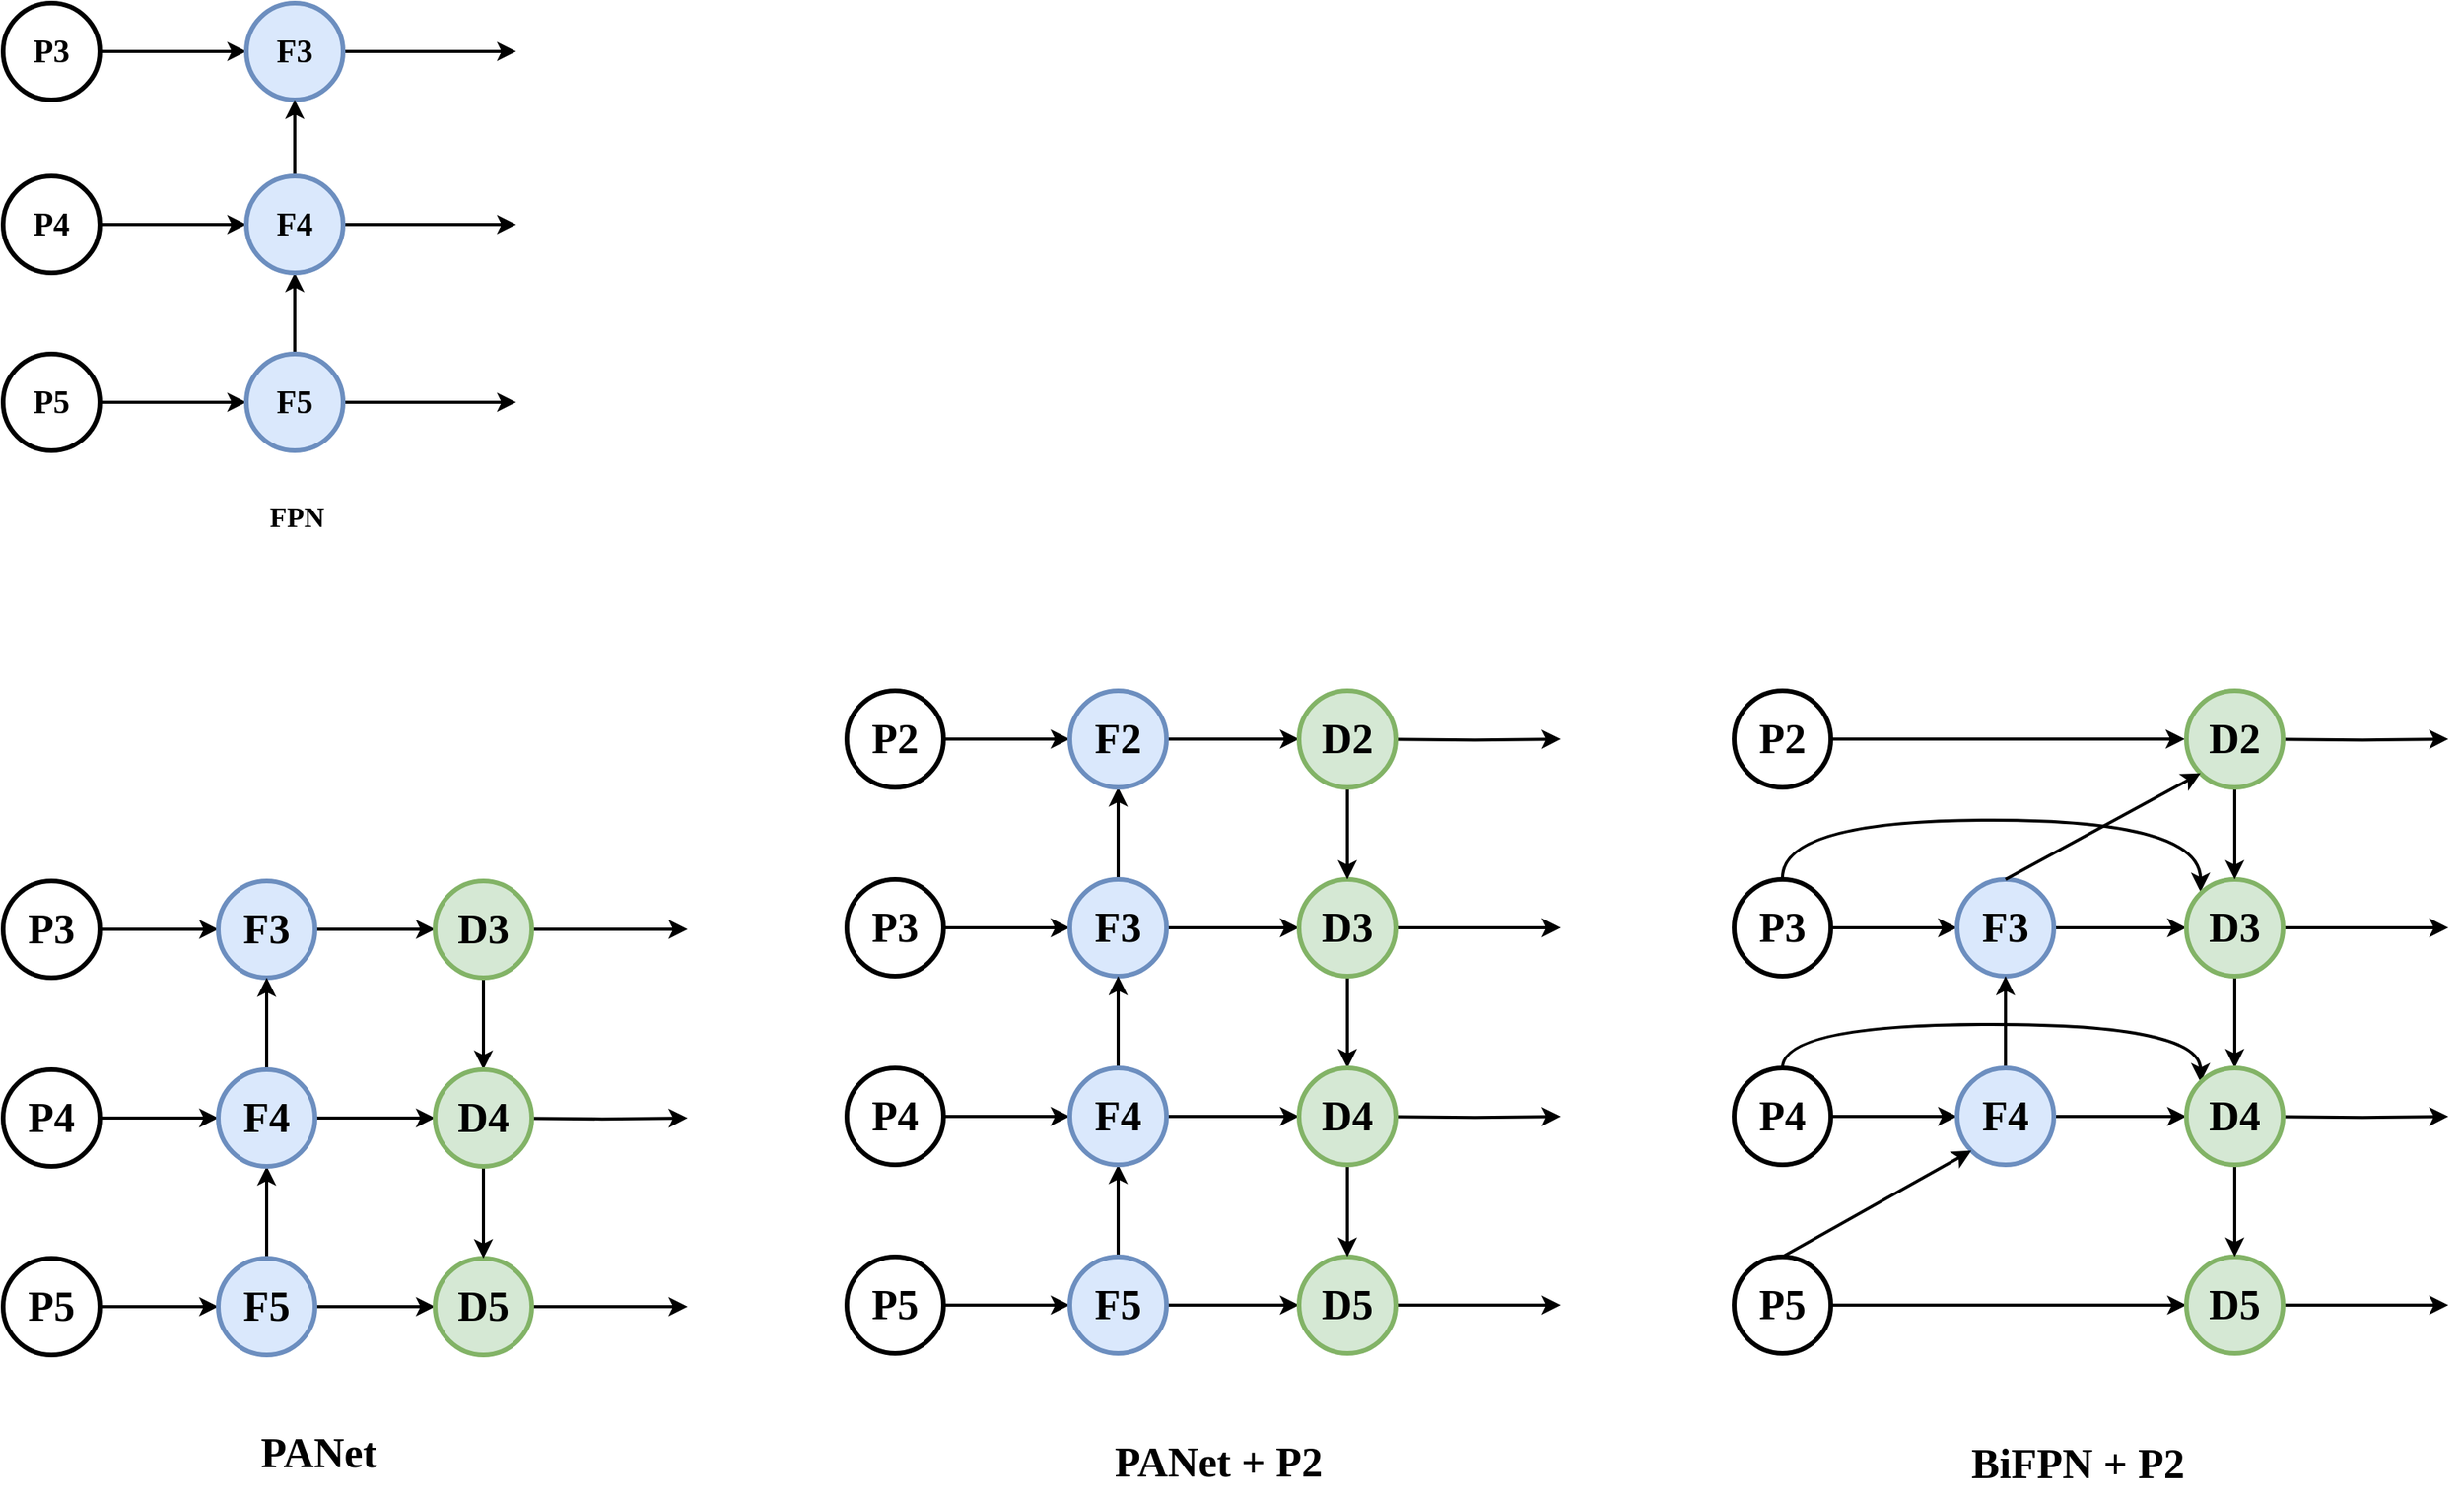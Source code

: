<mxfile version="22.0.8" type="github">
  <diagram name="Trang-1" id="WOvSfj7Wc_SLSNNHOHkU">
    <mxGraphModel dx="2588" dy="1306" grid="0" gridSize="10" guides="1" tooltips="1" connect="1" arrows="1" fold="1" page="1" pageScale="1" pageWidth="2339" pageHeight="3300" math="0" shadow="0">
      <root>
        <mxCell id="0" />
        <mxCell id="1" parent="0" />
        <mxCell id="XxzaK0PWZzs4cHPtqlZt-7" value="" style="edgeStyle=orthogonalEdgeStyle;rounded=0;orthogonalLoop=1;jettySize=auto;html=1;strokeWidth=2;fontFamily=Times New Roman;" edge="1" parent="1" source="XxzaK0PWZzs4cHPtqlZt-1" target="XxzaK0PWZzs4cHPtqlZt-4">
          <mxGeometry relative="1" as="geometry" />
        </mxCell>
        <mxCell id="XxzaK0PWZzs4cHPtqlZt-1" value="&lt;font style=&quot;font-size: 21px;&quot;&gt;&lt;b&gt;P3&lt;/b&gt;&lt;/font&gt;" style="ellipse;whiteSpace=wrap;html=1;aspect=fixed;strokeWidth=3;fontFamily=Times New Roman;" vertex="1" parent="1">
          <mxGeometry x="220" y="251" width="62" height="62" as="geometry" />
        </mxCell>
        <mxCell id="XxzaK0PWZzs4cHPtqlZt-9" value="" style="edgeStyle=orthogonalEdgeStyle;rounded=0;orthogonalLoop=1;jettySize=auto;html=1;strokeWidth=2;fontFamily=Times New Roman;" edge="1" parent="1" source="XxzaK0PWZzs4cHPtqlZt-2" target="XxzaK0PWZzs4cHPtqlZt-5">
          <mxGeometry relative="1" as="geometry" />
        </mxCell>
        <mxCell id="XxzaK0PWZzs4cHPtqlZt-2" value="&lt;font style=&quot;font-size: 21px;&quot;&gt;&lt;b&gt;P5&lt;/b&gt;&lt;/font&gt;" style="ellipse;whiteSpace=wrap;html=1;aspect=fixed;strokeWidth=3;fontFamily=Times New Roman;" vertex="1" parent="1">
          <mxGeometry x="220" y="476" width="62" height="62" as="geometry" />
        </mxCell>
        <mxCell id="XxzaK0PWZzs4cHPtqlZt-8" value="" style="edgeStyle=orthogonalEdgeStyle;rounded=0;orthogonalLoop=1;jettySize=auto;html=1;strokeWidth=2;fontFamily=Times New Roman;" edge="1" parent="1" source="XxzaK0PWZzs4cHPtqlZt-3" target="XxzaK0PWZzs4cHPtqlZt-6">
          <mxGeometry relative="1" as="geometry" />
        </mxCell>
        <mxCell id="XxzaK0PWZzs4cHPtqlZt-3" value="&lt;font style=&quot;font-size: 21px;&quot;&gt;&lt;b&gt;P4&lt;/b&gt;&lt;/font&gt;" style="ellipse;whiteSpace=wrap;html=1;aspect=fixed;strokeWidth=3;fontFamily=Times New Roman;" vertex="1" parent="1">
          <mxGeometry x="220" y="362" width="62" height="62" as="geometry" />
        </mxCell>
        <mxCell id="XxzaK0PWZzs4cHPtqlZt-13" value="" style="edgeStyle=orthogonalEdgeStyle;rounded=0;orthogonalLoop=1;jettySize=auto;html=1;strokeWidth=2;fontFamily=Times New Roman;" edge="1" parent="1" source="XxzaK0PWZzs4cHPtqlZt-4">
          <mxGeometry relative="1" as="geometry">
            <mxPoint x="549" y="282" as="targetPoint" />
          </mxGeometry>
        </mxCell>
        <mxCell id="XxzaK0PWZzs4cHPtqlZt-4" value="&lt;font style=&quot;font-size: 21px;&quot;&gt;&lt;b&gt;F3&lt;/b&gt;&lt;/font&gt;" style="ellipse;whiteSpace=wrap;html=1;aspect=fixed;strokeWidth=3;fillColor=#dae8fc;strokeColor=#6c8ebf;fontFamily=Times New Roman;" vertex="1" parent="1">
          <mxGeometry x="376" y="251" width="62" height="62" as="geometry" />
        </mxCell>
        <mxCell id="XxzaK0PWZzs4cHPtqlZt-11" value="" style="edgeStyle=orthogonalEdgeStyle;rounded=0;orthogonalLoop=1;jettySize=auto;html=1;strokeWidth=2;fontFamily=Times New Roman;" edge="1" parent="1" source="XxzaK0PWZzs4cHPtqlZt-5" target="XxzaK0PWZzs4cHPtqlZt-6">
          <mxGeometry relative="1" as="geometry" />
        </mxCell>
        <mxCell id="XxzaK0PWZzs4cHPtqlZt-17" value="" style="edgeStyle=orthogonalEdgeStyle;rounded=0;orthogonalLoop=1;jettySize=auto;html=1;strokeWidth=2;fontFamily=Times New Roman;" edge="1" parent="1" source="XxzaK0PWZzs4cHPtqlZt-5">
          <mxGeometry relative="1" as="geometry">
            <mxPoint x="549" y="507" as="targetPoint" />
          </mxGeometry>
        </mxCell>
        <mxCell id="XxzaK0PWZzs4cHPtqlZt-5" value="&lt;font style=&quot;font-size: 21px;&quot;&gt;&lt;b&gt;F5&lt;/b&gt;&lt;/font&gt;" style="ellipse;whiteSpace=wrap;html=1;aspect=fixed;strokeWidth=3;fillColor=#dae8fc;strokeColor=#6c8ebf;fontFamily=Times New Roman;" vertex="1" parent="1">
          <mxGeometry x="376" y="476" width="62" height="62" as="geometry" />
        </mxCell>
        <mxCell id="XxzaK0PWZzs4cHPtqlZt-10" value="" style="edgeStyle=orthogonalEdgeStyle;rounded=0;orthogonalLoop=1;jettySize=auto;html=1;strokeWidth=2;fontFamily=Times New Roman;" edge="1" parent="1" source="XxzaK0PWZzs4cHPtqlZt-6" target="XxzaK0PWZzs4cHPtqlZt-4">
          <mxGeometry relative="1" as="geometry" />
        </mxCell>
        <mxCell id="XxzaK0PWZzs4cHPtqlZt-15" value="" style="edgeStyle=orthogonalEdgeStyle;rounded=0;orthogonalLoop=1;jettySize=auto;html=1;strokeWidth=2;fontFamily=Times New Roman;" edge="1" parent="1" source="XxzaK0PWZzs4cHPtqlZt-6">
          <mxGeometry relative="1" as="geometry">
            <mxPoint x="549" y="393" as="targetPoint" />
          </mxGeometry>
        </mxCell>
        <mxCell id="XxzaK0PWZzs4cHPtqlZt-6" value="&lt;font style=&quot;font-size: 21px;&quot;&gt;&lt;b&gt;F4&lt;/b&gt;&lt;/font&gt;" style="ellipse;whiteSpace=wrap;html=1;aspect=fixed;strokeWidth=3;fillColor=#dae8fc;strokeColor=#6c8ebf;fontFamily=Times New Roman;" vertex="1" parent="1">
          <mxGeometry x="376" y="362" width="62" height="62" as="geometry" />
        </mxCell>
        <mxCell id="XxzaK0PWZzs4cHPtqlZt-18" value="" style="edgeStyle=orthogonalEdgeStyle;rounded=0;orthogonalLoop=1;jettySize=auto;html=1;strokeWidth=2;fontFamily=Times New Roman;fontSize=27;" edge="1" parent="1" source="XxzaK0PWZzs4cHPtqlZt-19" target="XxzaK0PWZzs4cHPtqlZt-25">
          <mxGeometry relative="1" as="geometry" />
        </mxCell>
        <mxCell id="XxzaK0PWZzs4cHPtqlZt-19" value="&lt;font style=&quot;font-size: 27px;&quot;&gt;&lt;b style=&quot;font-size: 27px;&quot;&gt;P3&lt;/b&gt;&lt;/font&gt;" style="ellipse;whiteSpace=wrap;html=1;aspect=fixed;strokeWidth=3;fontFamily=Times New Roman;fontSize=27;" vertex="1" parent="1">
          <mxGeometry x="220" y="814" width="62" height="62" as="geometry" />
        </mxCell>
        <mxCell id="XxzaK0PWZzs4cHPtqlZt-20" value="" style="edgeStyle=orthogonalEdgeStyle;rounded=0;orthogonalLoop=1;jettySize=auto;html=1;strokeWidth=2;fontFamily=Times New Roman;fontSize=27;" edge="1" parent="1" source="XxzaK0PWZzs4cHPtqlZt-21" target="XxzaK0PWZzs4cHPtqlZt-28">
          <mxGeometry relative="1" as="geometry" />
        </mxCell>
        <mxCell id="XxzaK0PWZzs4cHPtqlZt-21" value="&lt;font style=&quot;font-size: 27px;&quot;&gt;&lt;b style=&quot;font-size: 27px;&quot;&gt;P5&lt;/b&gt;&lt;/font&gt;" style="ellipse;whiteSpace=wrap;html=1;aspect=fixed;strokeWidth=3;fontFamily=Times New Roman;fontSize=27;" vertex="1" parent="1">
          <mxGeometry x="220" y="1056" width="62" height="62" as="geometry" />
        </mxCell>
        <mxCell id="XxzaK0PWZzs4cHPtqlZt-22" value="" style="edgeStyle=orthogonalEdgeStyle;rounded=0;orthogonalLoop=1;jettySize=auto;html=1;strokeWidth=2;fontFamily=Times New Roman;fontSize=27;" edge="1" parent="1" source="XxzaK0PWZzs4cHPtqlZt-23" target="XxzaK0PWZzs4cHPtqlZt-31">
          <mxGeometry relative="1" as="geometry" />
        </mxCell>
        <mxCell id="XxzaK0PWZzs4cHPtqlZt-23" value="&lt;font style=&quot;font-size: 27px;&quot;&gt;&lt;b style=&quot;font-size: 27px;&quot;&gt;P4&lt;/b&gt;&lt;/font&gt;" style="ellipse;whiteSpace=wrap;html=1;aspect=fixed;strokeWidth=3;fontFamily=Times New Roman;fontSize=27;" vertex="1" parent="1">
          <mxGeometry x="220" y="935" width="62" height="62" as="geometry" />
        </mxCell>
        <mxCell id="XxzaK0PWZzs4cHPtqlZt-36" value="" style="edgeStyle=orthogonalEdgeStyle;rounded=0;orthogonalLoop=1;jettySize=auto;html=1;strokeWidth=2;fontFamily=Times New Roman;fontSize=27;" edge="1" parent="1" source="XxzaK0PWZzs4cHPtqlZt-25" target="XxzaK0PWZzs4cHPtqlZt-33">
          <mxGeometry relative="1" as="geometry" />
        </mxCell>
        <mxCell id="XxzaK0PWZzs4cHPtqlZt-25" value="&lt;font style=&quot;font-size: 27px;&quot;&gt;&lt;b style=&quot;font-size: 27px;&quot;&gt;F3&lt;/b&gt;&lt;/font&gt;" style="ellipse;whiteSpace=wrap;html=1;aspect=fixed;strokeWidth=3;fillColor=#dae8fc;strokeColor=#6c8ebf;fontFamily=Times New Roman;fontSize=27;" vertex="1" parent="1">
          <mxGeometry x="358" y="814" width="62" height="62" as="geometry" />
        </mxCell>
        <mxCell id="XxzaK0PWZzs4cHPtqlZt-26" value="" style="edgeStyle=orthogonalEdgeStyle;rounded=0;orthogonalLoop=1;jettySize=auto;html=1;strokeWidth=2;fontFamily=Times New Roman;fontSize=27;" edge="1" parent="1" source="XxzaK0PWZzs4cHPtqlZt-28" target="XxzaK0PWZzs4cHPtqlZt-31">
          <mxGeometry relative="1" as="geometry" />
        </mxCell>
        <mxCell id="XxzaK0PWZzs4cHPtqlZt-40" value="" style="edgeStyle=orthogonalEdgeStyle;shape=connector;rounded=0;orthogonalLoop=1;jettySize=auto;html=1;labelBackgroundColor=default;strokeColor=default;strokeWidth=2;align=center;verticalAlign=middle;fontFamily=Times New Roman;fontSize=27;fontColor=default;endArrow=classic;" edge="1" parent="1" source="XxzaK0PWZzs4cHPtqlZt-28" target="XxzaK0PWZzs4cHPtqlZt-34">
          <mxGeometry relative="1" as="geometry" />
        </mxCell>
        <mxCell id="XxzaK0PWZzs4cHPtqlZt-28" value="&lt;font style=&quot;font-size: 27px;&quot;&gt;&lt;b style=&quot;font-size: 27px;&quot;&gt;F5&lt;/b&gt;&lt;/font&gt;" style="ellipse;whiteSpace=wrap;html=1;aspect=fixed;strokeWidth=3;fillColor=#dae8fc;strokeColor=#6c8ebf;fontFamily=Times New Roman;fontSize=27;" vertex="1" parent="1">
          <mxGeometry x="358" y="1056" width="62" height="62" as="geometry" />
        </mxCell>
        <mxCell id="XxzaK0PWZzs4cHPtqlZt-29" value="" style="edgeStyle=orthogonalEdgeStyle;rounded=0;orthogonalLoop=1;jettySize=auto;html=1;strokeWidth=2;fontFamily=Times New Roman;fontSize=27;" edge="1" parent="1" source="XxzaK0PWZzs4cHPtqlZt-31" target="XxzaK0PWZzs4cHPtqlZt-25">
          <mxGeometry relative="1" as="geometry" />
        </mxCell>
        <mxCell id="XxzaK0PWZzs4cHPtqlZt-39" value="" style="edgeStyle=orthogonalEdgeStyle;shape=connector;rounded=0;orthogonalLoop=1;jettySize=auto;html=1;labelBackgroundColor=default;strokeColor=default;strokeWidth=2;align=center;verticalAlign=middle;fontFamily=Times New Roman;fontSize=27;fontColor=default;endArrow=classic;" edge="1" parent="1" source="XxzaK0PWZzs4cHPtqlZt-31" target="XxzaK0PWZzs4cHPtqlZt-35">
          <mxGeometry relative="1" as="geometry" />
        </mxCell>
        <mxCell id="XxzaK0PWZzs4cHPtqlZt-31" value="&lt;font style=&quot;font-size: 27px;&quot;&gt;&lt;b style=&quot;font-size: 27px;&quot;&gt;F4&lt;/b&gt;&lt;/font&gt;" style="ellipse;whiteSpace=wrap;html=1;aspect=fixed;strokeWidth=3;fillColor=#dae8fc;strokeColor=#6c8ebf;fontFamily=Times New Roman;fontSize=27;" vertex="1" parent="1">
          <mxGeometry x="358" y="935" width="62" height="62" as="geometry" />
        </mxCell>
        <mxCell id="XxzaK0PWZzs4cHPtqlZt-32" value="&lt;font style=&quot;font-size: 18px;&quot;&gt;&lt;b&gt;FPN&lt;/b&gt;&lt;/font&gt;" style="text;html=1;align=center;verticalAlign=middle;resizable=0;points=[];autosize=1;strokeColor=none;fillColor=none;fontFamily=Times New Roman;" vertex="1" parent="1">
          <mxGeometry x="381" y="564" width="53" height="34" as="geometry" />
        </mxCell>
        <mxCell id="XxzaK0PWZzs4cHPtqlZt-41" value="" style="edgeStyle=orthogonalEdgeStyle;shape=connector;rounded=0;orthogonalLoop=1;jettySize=auto;html=1;labelBackgroundColor=default;strokeColor=default;strokeWidth=2;align=center;verticalAlign=middle;fontFamily=Times New Roman;fontSize=27;fontColor=default;endArrow=classic;" edge="1" parent="1" source="XxzaK0PWZzs4cHPtqlZt-33" target="XxzaK0PWZzs4cHPtqlZt-35">
          <mxGeometry relative="1" as="geometry" />
        </mxCell>
        <mxCell id="XxzaK0PWZzs4cHPtqlZt-76" value="" style="edgeStyle=orthogonalEdgeStyle;shape=connector;rounded=0;orthogonalLoop=1;jettySize=auto;html=1;labelBackgroundColor=default;strokeColor=default;strokeWidth=2;align=center;verticalAlign=middle;fontFamily=Times New Roman;fontSize=27;fontColor=default;endArrow=classic;" edge="1" parent="1">
          <mxGeometry relative="1" as="geometry">
            <mxPoint x="548.0" y="845" as="sourcePoint" />
            <mxPoint x="659" y="845" as="targetPoint" />
          </mxGeometry>
        </mxCell>
        <mxCell id="XxzaK0PWZzs4cHPtqlZt-33" value="&lt;font style=&quot;font-size: 27px;&quot;&gt;&lt;b style=&quot;font-size: 27px;&quot;&gt;D3&lt;/b&gt;&lt;/font&gt;" style="ellipse;whiteSpace=wrap;html=1;aspect=fixed;strokeWidth=3;fillColor=#d5e8d4;strokeColor=#82b366;fontFamily=Times New Roman;fontSize=27;" vertex="1" parent="1">
          <mxGeometry x="497" y="814" width="62" height="62" as="geometry" />
        </mxCell>
        <mxCell id="XxzaK0PWZzs4cHPtqlZt-80" value="" style="edgeStyle=orthogonalEdgeStyle;shape=connector;rounded=0;orthogonalLoop=1;jettySize=auto;html=1;labelBackgroundColor=default;strokeColor=default;strokeWidth=2;align=center;verticalAlign=middle;fontFamily=Times New Roman;fontSize=27;fontColor=default;endArrow=classic;" edge="1" parent="1">
          <mxGeometry relative="1" as="geometry">
            <mxPoint x="548.0" y="1087" as="sourcePoint" />
            <mxPoint x="659" y="1087" as="targetPoint" />
          </mxGeometry>
        </mxCell>
        <mxCell id="XxzaK0PWZzs4cHPtqlZt-34" value="&lt;font style=&quot;font-size: 27px;&quot;&gt;&lt;b style=&quot;font-size: 27px;&quot;&gt;D5&lt;/b&gt;&lt;/font&gt;" style="ellipse;whiteSpace=wrap;html=1;aspect=fixed;strokeWidth=3;fillColor=#d5e8d4;strokeColor=#82b366;fontFamily=Times New Roman;fontSize=27;" vertex="1" parent="1">
          <mxGeometry x="497" y="1056" width="62" height="62" as="geometry" />
        </mxCell>
        <mxCell id="XxzaK0PWZzs4cHPtqlZt-42" value="" style="edgeStyle=orthogonalEdgeStyle;shape=connector;rounded=0;orthogonalLoop=1;jettySize=auto;html=1;labelBackgroundColor=default;strokeColor=default;strokeWidth=2;align=center;verticalAlign=middle;fontFamily=Times New Roman;fontSize=27;fontColor=default;endArrow=classic;" edge="1" parent="1" source="XxzaK0PWZzs4cHPtqlZt-35" target="XxzaK0PWZzs4cHPtqlZt-34">
          <mxGeometry relative="1" as="geometry" />
        </mxCell>
        <mxCell id="XxzaK0PWZzs4cHPtqlZt-78" value="" style="edgeStyle=orthogonalEdgeStyle;shape=connector;rounded=0;orthogonalLoop=1;jettySize=auto;html=1;labelBackgroundColor=default;strokeColor=default;strokeWidth=2;align=center;verticalAlign=middle;fontFamily=Times New Roman;fontSize=27;fontColor=default;endArrow=classic;" edge="1" parent="1">
          <mxGeometry relative="1" as="geometry">
            <mxPoint x="548.0" y="966.077" as="sourcePoint" />
            <mxPoint x="659" y="966" as="targetPoint" />
          </mxGeometry>
        </mxCell>
        <mxCell id="XxzaK0PWZzs4cHPtqlZt-35" value="&lt;font style=&quot;font-size: 27px;&quot;&gt;&lt;b style=&quot;font-size: 27px;&quot;&gt;D4&lt;/b&gt;&lt;/font&gt;" style="ellipse;whiteSpace=wrap;html=1;aspect=fixed;strokeWidth=3;fillColor=#d5e8d4;strokeColor=#82b366;fontFamily=Times New Roman;fontSize=27;" vertex="1" parent="1">
          <mxGeometry x="497" y="935" width="62" height="62" as="geometry" />
        </mxCell>
        <mxCell id="XxzaK0PWZzs4cHPtqlZt-47" value="" style="edgeStyle=orthogonalEdgeStyle;rounded=0;orthogonalLoop=1;jettySize=auto;html=1;strokeWidth=2;fontFamily=Times New Roman;fontSize=27;" edge="1" parent="1" source="XxzaK0PWZzs4cHPtqlZt-48" target="XxzaK0PWZzs4cHPtqlZt-54">
          <mxGeometry relative="1" as="geometry" />
        </mxCell>
        <mxCell id="XxzaK0PWZzs4cHPtqlZt-48" value="&lt;font style=&quot;font-size: 27px;&quot;&gt;&lt;b style=&quot;font-size: 27px;&quot;&gt;P3&lt;/b&gt;&lt;/font&gt;" style="ellipse;whiteSpace=wrap;html=1;aspect=fixed;strokeWidth=3;fontFamily=Times New Roman;fontSize=27;" vertex="1" parent="1">
          <mxGeometry x="761" y="813" width="62" height="62" as="geometry" />
        </mxCell>
        <mxCell id="XxzaK0PWZzs4cHPtqlZt-49" value="" style="edgeStyle=orthogonalEdgeStyle;rounded=0;orthogonalLoop=1;jettySize=auto;html=1;strokeWidth=2;fontFamily=Times New Roman;fontSize=27;" edge="1" parent="1" source="XxzaK0PWZzs4cHPtqlZt-50" target="XxzaK0PWZzs4cHPtqlZt-57">
          <mxGeometry relative="1" as="geometry" />
        </mxCell>
        <mxCell id="XxzaK0PWZzs4cHPtqlZt-50" value="&lt;font style=&quot;font-size: 27px;&quot;&gt;&lt;b style=&quot;font-size: 27px;&quot;&gt;P5&lt;/b&gt;&lt;/font&gt;" style="ellipse;whiteSpace=wrap;html=1;aspect=fixed;strokeWidth=3;fontFamily=Times New Roman;fontSize=27;" vertex="1" parent="1">
          <mxGeometry x="761" y="1055" width="62" height="62" as="geometry" />
        </mxCell>
        <mxCell id="XxzaK0PWZzs4cHPtqlZt-51" value="" style="edgeStyle=orthogonalEdgeStyle;rounded=0;orthogonalLoop=1;jettySize=auto;html=1;strokeWidth=2;fontFamily=Times New Roman;fontSize=27;" edge="1" parent="1" source="XxzaK0PWZzs4cHPtqlZt-52" target="XxzaK0PWZzs4cHPtqlZt-60">
          <mxGeometry relative="1" as="geometry" />
        </mxCell>
        <mxCell id="XxzaK0PWZzs4cHPtqlZt-52" value="&lt;font style=&quot;font-size: 27px;&quot;&gt;&lt;b style=&quot;font-size: 27px;&quot;&gt;P4&lt;/b&gt;&lt;/font&gt;" style="ellipse;whiteSpace=wrap;html=1;aspect=fixed;strokeWidth=3;fontFamily=Times New Roman;fontSize=27;" vertex="1" parent="1">
          <mxGeometry x="761" y="934" width="62" height="62" as="geometry" />
        </mxCell>
        <mxCell id="XxzaK0PWZzs4cHPtqlZt-53" value="" style="edgeStyle=orthogonalEdgeStyle;rounded=0;orthogonalLoop=1;jettySize=auto;html=1;strokeWidth=2;fontFamily=Times New Roman;fontSize=27;" edge="1" parent="1" source="XxzaK0PWZzs4cHPtqlZt-54" target="XxzaK0PWZzs4cHPtqlZt-62">
          <mxGeometry relative="1" as="geometry" />
        </mxCell>
        <mxCell id="XxzaK0PWZzs4cHPtqlZt-86" value="" style="edgeStyle=orthogonalEdgeStyle;shape=connector;rounded=0;orthogonalLoop=1;jettySize=auto;html=1;labelBackgroundColor=default;strokeColor=default;strokeWidth=2;align=center;verticalAlign=middle;fontFamily=Times New Roman;fontSize=27;fontColor=default;endArrow=classic;" edge="1" parent="1" source="XxzaK0PWZzs4cHPtqlZt-54" target="XxzaK0PWZzs4cHPtqlZt-82">
          <mxGeometry relative="1" as="geometry" />
        </mxCell>
        <mxCell id="XxzaK0PWZzs4cHPtqlZt-54" value="&lt;font style=&quot;font-size: 27px;&quot;&gt;&lt;b style=&quot;font-size: 27px;&quot;&gt;F3&lt;/b&gt;&lt;/font&gt;" style="ellipse;whiteSpace=wrap;html=1;aspect=fixed;strokeWidth=3;fillColor=#dae8fc;strokeColor=#6c8ebf;fontFamily=Times New Roman;fontSize=27;" vertex="1" parent="1">
          <mxGeometry x="904" y="813" width="62" height="62" as="geometry" />
        </mxCell>
        <mxCell id="XxzaK0PWZzs4cHPtqlZt-55" value="" style="edgeStyle=orthogonalEdgeStyle;rounded=0;orthogonalLoop=1;jettySize=auto;html=1;strokeWidth=2;fontFamily=Times New Roman;fontSize=27;" edge="1" parent="1" source="XxzaK0PWZzs4cHPtqlZt-57" target="XxzaK0PWZzs4cHPtqlZt-60">
          <mxGeometry relative="1" as="geometry" />
        </mxCell>
        <mxCell id="XxzaK0PWZzs4cHPtqlZt-56" value="" style="edgeStyle=orthogonalEdgeStyle;shape=connector;rounded=0;orthogonalLoop=1;jettySize=auto;html=1;labelBackgroundColor=default;strokeColor=default;strokeWidth=2;align=center;verticalAlign=middle;fontFamily=Times New Roman;fontSize=27;fontColor=default;endArrow=classic;" edge="1" parent="1" source="XxzaK0PWZzs4cHPtqlZt-57" target="XxzaK0PWZzs4cHPtqlZt-63">
          <mxGeometry relative="1" as="geometry" />
        </mxCell>
        <mxCell id="XxzaK0PWZzs4cHPtqlZt-57" value="&lt;font style=&quot;font-size: 27px;&quot;&gt;&lt;b style=&quot;font-size: 27px;&quot;&gt;F5&lt;/b&gt;&lt;/font&gt;" style="ellipse;whiteSpace=wrap;html=1;aspect=fixed;strokeWidth=3;fillColor=#dae8fc;strokeColor=#6c8ebf;fontFamily=Times New Roman;fontSize=27;" vertex="1" parent="1">
          <mxGeometry x="904" y="1055" width="62" height="62" as="geometry" />
        </mxCell>
        <mxCell id="XxzaK0PWZzs4cHPtqlZt-58" value="" style="edgeStyle=orthogonalEdgeStyle;rounded=0;orthogonalLoop=1;jettySize=auto;html=1;strokeWidth=2;fontFamily=Times New Roman;fontSize=27;" edge="1" parent="1" source="XxzaK0PWZzs4cHPtqlZt-60" target="XxzaK0PWZzs4cHPtqlZt-54">
          <mxGeometry relative="1" as="geometry" />
        </mxCell>
        <mxCell id="XxzaK0PWZzs4cHPtqlZt-59" value="" style="edgeStyle=orthogonalEdgeStyle;shape=connector;rounded=0;orthogonalLoop=1;jettySize=auto;html=1;labelBackgroundColor=default;strokeColor=default;strokeWidth=2;align=center;verticalAlign=middle;fontFamily=Times New Roman;fontSize=27;fontColor=default;endArrow=classic;" edge="1" parent="1" source="XxzaK0PWZzs4cHPtqlZt-60" target="XxzaK0PWZzs4cHPtqlZt-65">
          <mxGeometry relative="1" as="geometry" />
        </mxCell>
        <mxCell id="XxzaK0PWZzs4cHPtqlZt-60" value="&lt;font style=&quot;font-size: 27px;&quot;&gt;&lt;b style=&quot;font-size: 27px;&quot;&gt;F4&lt;/b&gt;&lt;/font&gt;" style="ellipse;whiteSpace=wrap;html=1;aspect=fixed;strokeWidth=3;fillColor=#dae8fc;strokeColor=#6c8ebf;fontFamily=Times New Roman;fontSize=27;" vertex="1" parent="1">
          <mxGeometry x="904" y="934" width="62" height="62" as="geometry" />
        </mxCell>
        <mxCell id="XxzaK0PWZzs4cHPtqlZt-61" value="" style="edgeStyle=orthogonalEdgeStyle;shape=connector;rounded=0;orthogonalLoop=1;jettySize=auto;html=1;labelBackgroundColor=default;strokeColor=default;strokeWidth=2;align=center;verticalAlign=middle;fontFamily=Times New Roman;fontSize=27;fontColor=default;endArrow=classic;" edge="1" parent="1" source="XxzaK0PWZzs4cHPtqlZt-62" target="XxzaK0PWZzs4cHPtqlZt-65">
          <mxGeometry relative="1" as="geometry" />
        </mxCell>
        <mxCell id="XxzaK0PWZzs4cHPtqlZt-92" value="" style="edgeStyle=orthogonalEdgeStyle;shape=connector;rounded=0;orthogonalLoop=1;jettySize=auto;html=1;labelBackgroundColor=default;strokeColor=default;strokeWidth=2;align=center;verticalAlign=middle;fontFamily=Times New Roman;fontSize=27;fontColor=default;endArrow=classic;" edge="1" parent="1">
          <mxGeometry relative="1" as="geometry">
            <mxPoint x="1108.0" y="844" as="sourcePoint" />
            <mxPoint x="1219" y="844.0" as="targetPoint" />
          </mxGeometry>
        </mxCell>
        <mxCell id="XxzaK0PWZzs4cHPtqlZt-62" value="&lt;font style=&quot;font-size: 27px;&quot;&gt;&lt;b style=&quot;font-size: 27px;&quot;&gt;D3&lt;/b&gt;&lt;/font&gt;" style="ellipse;whiteSpace=wrap;html=1;aspect=fixed;strokeWidth=3;fillColor=#d5e8d4;strokeColor=#82b366;fontFamily=Times New Roman;fontSize=27;" vertex="1" parent="1">
          <mxGeometry x="1051" y="813" width="62" height="62" as="geometry" />
        </mxCell>
        <mxCell id="XxzaK0PWZzs4cHPtqlZt-96" value="" style="edgeStyle=orthogonalEdgeStyle;shape=connector;rounded=0;orthogonalLoop=1;jettySize=auto;html=1;labelBackgroundColor=default;strokeColor=default;strokeWidth=2;align=center;verticalAlign=middle;fontFamily=Times New Roman;fontSize=27;fontColor=default;endArrow=classic;" edge="1" parent="1">
          <mxGeometry relative="1" as="geometry">
            <mxPoint x="1108.0" y="1086" as="sourcePoint" />
            <mxPoint x="1219" y="1086" as="targetPoint" />
          </mxGeometry>
        </mxCell>
        <mxCell id="XxzaK0PWZzs4cHPtqlZt-63" value="&lt;font style=&quot;font-size: 27px;&quot;&gt;&lt;b style=&quot;font-size: 27px;&quot;&gt;D5&lt;/b&gt;&lt;/font&gt;" style="ellipse;whiteSpace=wrap;html=1;aspect=fixed;strokeWidth=3;fillColor=#d5e8d4;strokeColor=#82b366;fontFamily=Times New Roman;fontSize=27;" vertex="1" parent="1">
          <mxGeometry x="1051" y="1055" width="62" height="62" as="geometry" />
        </mxCell>
        <mxCell id="XxzaK0PWZzs4cHPtqlZt-64" value="" style="edgeStyle=orthogonalEdgeStyle;shape=connector;rounded=0;orthogonalLoop=1;jettySize=auto;html=1;labelBackgroundColor=default;strokeColor=default;strokeWidth=2;align=center;verticalAlign=middle;fontFamily=Times New Roman;fontSize=27;fontColor=default;endArrow=classic;" edge="1" parent="1" source="XxzaK0PWZzs4cHPtqlZt-65" target="XxzaK0PWZzs4cHPtqlZt-63">
          <mxGeometry relative="1" as="geometry" />
        </mxCell>
        <mxCell id="XxzaK0PWZzs4cHPtqlZt-94" value="" style="edgeStyle=orthogonalEdgeStyle;shape=connector;rounded=0;orthogonalLoop=1;jettySize=auto;html=1;labelBackgroundColor=default;strokeColor=default;strokeWidth=2;align=center;verticalAlign=middle;fontFamily=Times New Roman;fontSize=27;fontColor=default;endArrow=classic;" edge="1" parent="1">
          <mxGeometry relative="1" as="geometry">
            <mxPoint x="1108.0" y="965.077" as="sourcePoint" />
            <mxPoint x="1219" y="965" as="targetPoint" />
          </mxGeometry>
        </mxCell>
        <mxCell id="XxzaK0PWZzs4cHPtqlZt-65" value="&lt;font style=&quot;font-size: 27px;&quot;&gt;&lt;b style=&quot;font-size: 27px;&quot;&gt;D4&lt;/b&gt;&lt;/font&gt;" style="ellipse;whiteSpace=wrap;html=1;aspect=fixed;strokeWidth=3;fillColor=#d5e8d4;strokeColor=#82b366;fontFamily=Times New Roman;fontSize=27;" vertex="1" parent="1">
          <mxGeometry x="1051" y="934" width="62" height="62" as="geometry" />
        </mxCell>
        <mxCell id="XxzaK0PWZzs4cHPtqlZt-84" value="" style="edgeStyle=orthogonalEdgeStyle;shape=connector;rounded=0;orthogonalLoop=1;jettySize=auto;html=1;labelBackgroundColor=default;strokeColor=default;strokeWidth=2;align=center;verticalAlign=middle;fontFamily=Times New Roman;fontSize=27;fontColor=default;endArrow=classic;" edge="1" parent="1" source="XxzaK0PWZzs4cHPtqlZt-81" target="XxzaK0PWZzs4cHPtqlZt-82">
          <mxGeometry relative="1" as="geometry" />
        </mxCell>
        <mxCell id="XxzaK0PWZzs4cHPtqlZt-81" value="&lt;font style=&quot;font-size: 27px;&quot;&gt;&lt;b style=&quot;font-size: 27px;&quot;&gt;P2&lt;/b&gt;&lt;/font&gt;" style="ellipse;whiteSpace=wrap;html=1;aspect=fixed;strokeWidth=3;fontFamily=Times New Roman;fontSize=27;" vertex="1" parent="1">
          <mxGeometry x="761" y="692" width="62" height="62" as="geometry" />
        </mxCell>
        <mxCell id="XxzaK0PWZzs4cHPtqlZt-85" value="" style="edgeStyle=orthogonalEdgeStyle;shape=connector;rounded=0;orthogonalLoop=1;jettySize=auto;html=1;labelBackgroundColor=default;strokeColor=default;strokeWidth=2;align=center;verticalAlign=middle;fontFamily=Times New Roman;fontSize=27;fontColor=default;endArrow=classic;" edge="1" parent="1" source="XxzaK0PWZzs4cHPtqlZt-82" target="XxzaK0PWZzs4cHPtqlZt-83">
          <mxGeometry relative="1" as="geometry" />
        </mxCell>
        <mxCell id="XxzaK0PWZzs4cHPtqlZt-82" value="&lt;font style=&quot;font-size: 27px;&quot;&gt;&lt;b style=&quot;font-size: 27px;&quot;&gt;F2&lt;/b&gt;&lt;/font&gt;" style="ellipse;whiteSpace=wrap;html=1;aspect=fixed;strokeWidth=3;fillColor=#dae8fc;strokeColor=#6c8ebf;fontFamily=Times New Roman;fontSize=27;" vertex="1" parent="1">
          <mxGeometry x="904" y="692" width="62" height="62" as="geometry" />
        </mxCell>
        <mxCell id="XxzaK0PWZzs4cHPtqlZt-88" value="" style="edgeStyle=orthogonalEdgeStyle;shape=connector;rounded=0;orthogonalLoop=1;jettySize=auto;html=1;labelBackgroundColor=default;strokeColor=default;strokeWidth=2;align=center;verticalAlign=middle;fontFamily=Times New Roman;fontSize=27;fontColor=default;endArrow=classic;" edge="1" parent="1" source="XxzaK0PWZzs4cHPtqlZt-83" target="XxzaK0PWZzs4cHPtqlZt-62">
          <mxGeometry relative="1" as="geometry" />
        </mxCell>
        <mxCell id="XxzaK0PWZzs4cHPtqlZt-90" value="" style="edgeStyle=orthogonalEdgeStyle;shape=connector;rounded=0;orthogonalLoop=1;jettySize=auto;html=1;labelBackgroundColor=default;strokeColor=default;strokeWidth=2;align=center;verticalAlign=middle;fontFamily=Times New Roman;fontSize=27;fontColor=default;endArrow=classic;" edge="1" parent="1">
          <mxGeometry relative="1" as="geometry">
            <mxPoint x="1108.0" y="723.077" as="sourcePoint" />
            <mxPoint x="1219" y="723" as="targetPoint" />
          </mxGeometry>
        </mxCell>
        <mxCell id="XxzaK0PWZzs4cHPtqlZt-83" value="&lt;font style=&quot;font-size: 27px;&quot;&gt;&lt;b style=&quot;font-size: 27px;&quot;&gt;D2&lt;/b&gt;&lt;/font&gt;" style="ellipse;whiteSpace=wrap;html=1;aspect=fixed;strokeWidth=3;fillColor=#d5e8d4;strokeColor=#82b366;fontFamily=Times New Roman;fontSize=27;" vertex="1" parent="1">
          <mxGeometry x="1051" y="692" width="62" height="62" as="geometry" />
        </mxCell>
        <mxCell id="XxzaK0PWZzs4cHPtqlZt-97" value="" style="edgeStyle=orthogonalEdgeStyle;rounded=0;orthogonalLoop=1;jettySize=auto;html=1;strokeWidth=2;fontFamily=Times New Roman;fontSize=27;" edge="1" parent="1" source="XxzaK0PWZzs4cHPtqlZt-98" target="XxzaK0PWZzs4cHPtqlZt-105">
          <mxGeometry relative="1" as="geometry" />
        </mxCell>
        <mxCell id="XxzaK0PWZzs4cHPtqlZt-135" style="edgeStyle=orthogonalEdgeStyle;shape=connector;orthogonalLoop=1;jettySize=auto;html=1;exitX=0.5;exitY=0;exitDx=0;exitDy=0;entryX=0;entryY=0;entryDx=0;entryDy=0;labelBackgroundColor=default;strokeColor=default;strokeWidth=2;align=center;verticalAlign=middle;fontFamily=Times New Roman;fontSize=27;fontColor=default;endArrow=classic;curved=1;" edge="1" parent="1">
          <mxGeometry relative="1" as="geometry">
            <mxPoint x="1361" y="811.95" as="sourcePoint" />
            <mxPoint x="1629.08" y="821.03" as="targetPoint" />
            <Array as="points">
              <mxPoint x="1361" y="775" />
              <mxPoint x="1629" y="775" />
            </Array>
          </mxGeometry>
        </mxCell>
        <mxCell id="XxzaK0PWZzs4cHPtqlZt-98" value="&lt;font style=&quot;font-size: 27px;&quot;&gt;&lt;b style=&quot;font-size: 27px;&quot;&gt;P3&lt;/b&gt;&lt;/font&gt;" style="ellipse;whiteSpace=wrap;html=1;aspect=fixed;strokeWidth=3;fontFamily=Times New Roman;fontSize=27;" vertex="1" parent="1">
          <mxGeometry x="1330" y="813" width="62" height="62" as="geometry" />
        </mxCell>
        <mxCell id="XxzaK0PWZzs4cHPtqlZt-137" style="edgeStyle=orthogonalEdgeStyle;shape=connector;rounded=0;orthogonalLoop=1;jettySize=auto;html=1;entryX=0;entryY=0.5;entryDx=0;entryDy=0;labelBackgroundColor=default;strokeColor=default;strokeWidth=2;align=center;verticalAlign=middle;fontFamily=Times New Roman;fontSize=27;fontColor=default;endArrow=classic;" edge="1" parent="1" source="XxzaK0PWZzs4cHPtqlZt-100" target="XxzaK0PWZzs4cHPtqlZt-116">
          <mxGeometry relative="1" as="geometry" />
        </mxCell>
        <mxCell id="XxzaK0PWZzs4cHPtqlZt-100" value="&lt;font style=&quot;font-size: 27px;&quot;&gt;&lt;b style=&quot;font-size: 27px;&quot;&gt;P5&lt;/b&gt;&lt;/font&gt;" style="ellipse;whiteSpace=wrap;html=1;aspect=fixed;strokeWidth=3;fontFamily=Times New Roman;fontSize=27;" vertex="1" parent="1">
          <mxGeometry x="1330" y="1055" width="62" height="62" as="geometry" />
        </mxCell>
        <mxCell id="XxzaK0PWZzs4cHPtqlZt-101" value="" style="edgeStyle=orthogonalEdgeStyle;rounded=0;orthogonalLoop=1;jettySize=auto;html=1;strokeWidth=2;fontFamily=Times New Roman;fontSize=27;" edge="1" parent="1" source="XxzaK0PWZzs4cHPtqlZt-102" target="XxzaK0PWZzs4cHPtqlZt-111">
          <mxGeometry relative="1" as="geometry" />
        </mxCell>
        <mxCell id="XxzaK0PWZzs4cHPtqlZt-133" style="edgeStyle=orthogonalEdgeStyle;shape=connector;orthogonalLoop=1;jettySize=auto;html=1;entryX=0;entryY=0;entryDx=0;entryDy=0;labelBackgroundColor=default;strokeColor=default;strokeWidth=2;align=center;verticalAlign=middle;fontFamily=Times New Roman;fontSize=27;fontColor=default;endArrow=classic;curved=1;" edge="1" parent="1">
          <mxGeometry relative="1" as="geometry">
            <mxPoint x="1361" y="934.0" as="sourcePoint" />
            <mxPoint x="1629.08" y="943.08" as="targetPoint" />
            <Array as="points">
              <mxPoint x="1361" y="906" />
              <mxPoint x="1629" y="906" />
            </Array>
          </mxGeometry>
        </mxCell>
        <mxCell id="XxzaK0PWZzs4cHPtqlZt-102" value="&lt;font style=&quot;font-size: 27px;&quot;&gt;&lt;b style=&quot;font-size: 27px;&quot;&gt;P4&lt;/b&gt;&lt;/font&gt;" style="ellipse;whiteSpace=wrap;html=1;aspect=fixed;strokeWidth=3;fontFamily=Times New Roman;fontSize=27;" vertex="1" parent="1">
          <mxGeometry x="1330" y="934" width="62" height="62" as="geometry" />
        </mxCell>
        <mxCell id="XxzaK0PWZzs4cHPtqlZt-103" value="" style="edgeStyle=orthogonalEdgeStyle;rounded=0;orthogonalLoop=1;jettySize=auto;html=1;strokeWidth=2;fontFamily=Times New Roman;fontSize=27;" edge="1" parent="1" source="XxzaK0PWZzs4cHPtqlZt-105" target="XxzaK0PWZzs4cHPtqlZt-114">
          <mxGeometry relative="1" as="geometry" />
        </mxCell>
        <mxCell id="XxzaK0PWZzs4cHPtqlZt-105" value="&lt;font style=&quot;font-size: 27px;&quot;&gt;&lt;b style=&quot;font-size: 27px;&quot;&gt;F3&lt;/b&gt;&lt;/font&gt;" style="ellipse;whiteSpace=wrap;html=1;aspect=fixed;strokeWidth=3;fillColor=#dae8fc;strokeColor=#6c8ebf;fontFamily=Times New Roman;fontSize=27;" vertex="1" parent="1">
          <mxGeometry x="1473" y="813" width="62" height="62" as="geometry" />
        </mxCell>
        <mxCell id="XxzaK0PWZzs4cHPtqlZt-109" value="" style="edgeStyle=orthogonalEdgeStyle;rounded=0;orthogonalLoop=1;jettySize=auto;html=1;strokeWidth=2;fontFamily=Times New Roman;fontSize=27;" edge="1" parent="1" source="XxzaK0PWZzs4cHPtqlZt-111" target="XxzaK0PWZzs4cHPtqlZt-105">
          <mxGeometry relative="1" as="geometry" />
        </mxCell>
        <mxCell id="XxzaK0PWZzs4cHPtqlZt-110" value="" style="edgeStyle=orthogonalEdgeStyle;shape=connector;rounded=0;orthogonalLoop=1;jettySize=auto;html=1;labelBackgroundColor=default;strokeColor=default;strokeWidth=2;align=center;verticalAlign=middle;fontFamily=Times New Roman;fontSize=27;fontColor=default;endArrow=classic;" edge="1" parent="1" source="XxzaK0PWZzs4cHPtqlZt-111" target="XxzaK0PWZzs4cHPtqlZt-119">
          <mxGeometry relative="1" as="geometry" />
        </mxCell>
        <mxCell id="XxzaK0PWZzs4cHPtqlZt-111" value="&lt;font style=&quot;font-size: 27px;&quot;&gt;&lt;b style=&quot;font-size: 27px;&quot;&gt;F4&lt;/b&gt;&lt;/font&gt;" style="ellipse;whiteSpace=wrap;html=1;aspect=fixed;strokeWidth=3;fillColor=#dae8fc;strokeColor=#6c8ebf;fontFamily=Times New Roman;fontSize=27;" vertex="1" parent="1">
          <mxGeometry x="1473" y="934" width="62" height="62" as="geometry" />
        </mxCell>
        <mxCell id="XxzaK0PWZzs4cHPtqlZt-112" value="" style="edgeStyle=orthogonalEdgeStyle;shape=connector;rounded=0;orthogonalLoop=1;jettySize=auto;html=1;labelBackgroundColor=default;strokeColor=default;strokeWidth=2;align=center;verticalAlign=middle;fontFamily=Times New Roman;fontSize=27;fontColor=default;endArrow=classic;" edge="1" parent="1" source="XxzaK0PWZzs4cHPtqlZt-114" target="XxzaK0PWZzs4cHPtqlZt-119">
          <mxGeometry relative="1" as="geometry" />
        </mxCell>
        <mxCell id="XxzaK0PWZzs4cHPtqlZt-113" value="" style="edgeStyle=orthogonalEdgeStyle;shape=connector;rounded=0;orthogonalLoop=1;jettySize=auto;html=1;labelBackgroundColor=default;strokeColor=default;strokeWidth=2;align=center;verticalAlign=middle;fontFamily=Times New Roman;fontSize=27;fontColor=default;endArrow=classic;" edge="1" parent="1">
          <mxGeometry relative="1" as="geometry">
            <mxPoint x="1677.0" y="844" as="sourcePoint" />
            <mxPoint x="1788" y="844.0" as="targetPoint" />
          </mxGeometry>
        </mxCell>
        <mxCell id="XxzaK0PWZzs4cHPtqlZt-114" value="&lt;font style=&quot;font-size: 27px;&quot;&gt;&lt;b style=&quot;font-size: 27px;&quot;&gt;D3&lt;/b&gt;&lt;/font&gt;" style="ellipse;whiteSpace=wrap;html=1;aspect=fixed;strokeWidth=3;fillColor=#d5e8d4;strokeColor=#82b366;fontFamily=Times New Roman;fontSize=27;" vertex="1" parent="1">
          <mxGeometry x="1620" y="813" width="62" height="62" as="geometry" />
        </mxCell>
        <mxCell id="XxzaK0PWZzs4cHPtqlZt-115" value="" style="edgeStyle=orthogonalEdgeStyle;shape=connector;rounded=0;orthogonalLoop=1;jettySize=auto;html=1;labelBackgroundColor=default;strokeColor=default;strokeWidth=2;align=center;verticalAlign=middle;fontFamily=Times New Roman;fontSize=27;fontColor=default;endArrow=classic;" edge="1" parent="1">
          <mxGeometry relative="1" as="geometry">
            <mxPoint x="1677.0" y="1086" as="sourcePoint" />
            <mxPoint x="1788" y="1086" as="targetPoint" />
          </mxGeometry>
        </mxCell>
        <mxCell id="XxzaK0PWZzs4cHPtqlZt-116" value="&lt;font style=&quot;font-size: 27px;&quot;&gt;&lt;b style=&quot;font-size: 27px;&quot;&gt;D5&lt;/b&gt;&lt;/font&gt;" style="ellipse;whiteSpace=wrap;html=1;aspect=fixed;strokeWidth=3;fillColor=#d5e8d4;strokeColor=#82b366;fontFamily=Times New Roman;fontSize=27;" vertex="1" parent="1">
          <mxGeometry x="1620" y="1055" width="62" height="62" as="geometry" />
        </mxCell>
        <mxCell id="XxzaK0PWZzs4cHPtqlZt-117" value="" style="edgeStyle=orthogonalEdgeStyle;shape=connector;rounded=0;orthogonalLoop=1;jettySize=auto;html=1;labelBackgroundColor=default;strokeColor=default;strokeWidth=2;align=center;verticalAlign=middle;fontFamily=Times New Roman;fontSize=27;fontColor=default;endArrow=classic;" edge="1" parent="1" source="XxzaK0PWZzs4cHPtqlZt-119" target="XxzaK0PWZzs4cHPtqlZt-116">
          <mxGeometry relative="1" as="geometry" />
        </mxCell>
        <mxCell id="XxzaK0PWZzs4cHPtqlZt-118" value="" style="edgeStyle=orthogonalEdgeStyle;shape=connector;rounded=0;orthogonalLoop=1;jettySize=auto;html=1;labelBackgroundColor=default;strokeColor=default;strokeWidth=2;align=center;verticalAlign=middle;fontFamily=Times New Roman;fontSize=27;fontColor=default;endArrow=classic;" edge="1" parent="1">
          <mxGeometry relative="1" as="geometry">
            <mxPoint x="1677.0" y="965.077" as="sourcePoint" />
            <mxPoint x="1788" y="965" as="targetPoint" />
          </mxGeometry>
        </mxCell>
        <mxCell id="XxzaK0PWZzs4cHPtqlZt-119" value="&lt;font style=&quot;font-size: 27px;&quot;&gt;&lt;b style=&quot;font-size: 27px;&quot;&gt;D4&lt;/b&gt;&lt;/font&gt;" style="ellipse;whiteSpace=wrap;html=1;aspect=fixed;strokeWidth=3;fillColor=#d5e8d4;strokeColor=#82b366;fontFamily=Times New Roman;fontSize=27;" vertex="1" parent="1">
          <mxGeometry x="1620" y="934" width="62" height="62" as="geometry" />
        </mxCell>
        <mxCell id="XxzaK0PWZzs4cHPtqlZt-136" style="edgeStyle=orthogonalEdgeStyle;shape=connector;rounded=0;orthogonalLoop=1;jettySize=auto;html=1;labelBackgroundColor=default;strokeColor=default;strokeWidth=2;align=center;verticalAlign=middle;fontFamily=Times New Roman;fontSize=27;fontColor=default;endArrow=classic;" edge="1" parent="1" source="XxzaK0PWZzs4cHPtqlZt-121">
          <mxGeometry relative="1" as="geometry">
            <mxPoint x="1619.009" y="723" as="targetPoint" />
          </mxGeometry>
        </mxCell>
        <mxCell id="XxzaK0PWZzs4cHPtqlZt-121" value="&lt;font style=&quot;font-size: 27px;&quot;&gt;&lt;b style=&quot;font-size: 27px;&quot;&gt;P2&lt;/b&gt;&lt;/font&gt;" style="ellipse;whiteSpace=wrap;html=1;aspect=fixed;strokeWidth=3;fontFamily=Times New Roman;fontSize=27;" vertex="1" parent="1">
          <mxGeometry x="1330" y="692" width="62" height="62" as="geometry" />
        </mxCell>
        <mxCell id="XxzaK0PWZzs4cHPtqlZt-124" value="" style="edgeStyle=orthogonalEdgeStyle;shape=connector;rounded=0;orthogonalLoop=1;jettySize=auto;html=1;labelBackgroundColor=default;strokeColor=default;strokeWidth=2;align=center;verticalAlign=middle;fontFamily=Times New Roman;fontSize=27;fontColor=default;endArrow=classic;" edge="1" parent="1" source="XxzaK0PWZzs4cHPtqlZt-126" target="XxzaK0PWZzs4cHPtqlZt-114">
          <mxGeometry relative="1" as="geometry" />
        </mxCell>
        <mxCell id="XxzaK0PWZzs4cHPtqlZt-125" value="" style="edgeStyle=orthogonalEdgeStyle;shape=connector;rounded=0;orthogonalLoop=1;jettySize=auto;html=1;labelBackgroundColor=default;strokeColor=default;strokeWidth=2;align=center;verticalAlign=middle;fontFamily=Times New Roman;fontSize=27;fontColor=default;endArrow=classic;" edge="1" parent="1">
          <mxGeometry relative="1" as="geometry">
            <mxPoint x="1677.0" y="723.077" as="sourcePoint" />
            <mxPoint x="1788" y="723" as="targetPoint" />
          </mxGeometry>
        </mxCell>
        <mxCell id="XxzaK0PWZzs4cHPtqlZt-126" value="&lt;font style=&quot;font-size: 27px;&quot;&gt;&lt;b style=&quot;font-size: 27px;&quot;&gt;D2&lt;/b&gt;&lt;/font&gt;" style="ellipse;whiteSpace=wrap;html=1;aspect=fixed;strokeWidth=3;fillColor=#d5e8d4;strokeColor=#82b366;fontFamily=Times New Roman;fontSize=27;" vertex="1" parent="1">
          <mxGeometry x="1620" y="692" width="62" height="62" as="geometry" />
        </mxCell>
        <mxCell id="XxzaK0PWZzs4cHPtqlZt-129" value="" style="endArrow=classic;html=1;rounded=0;labelBackgroundColor=default;strokeColor=default;strokeWidth=2;align=center;verticalAlign=middle;fontFamily=Times New Roman;fontSize=27;fontColor=default;shape=connector;exitX=0.5;exitY=0;exitDx=0;exitDy=0;entryX=0;entryY=1;entryDx=0;entryDy=0;" edge="1" parent="1" source="XxzaK0PWZzs4cHPtqlZt-105" target="XxzaK0PWZzs4cHPtqlZt-126">
          <mxGeometry width="50" height="50" relative="1" as="geometry">
            <mxPoint x="1331" y="885" as="sourcePoint" />
            <mxPoint x="1539" y="769" as="targetPoint" />
          </mxGeometry>
        </mxCell>
        <mxCell id="XxzaK0PWZzs4cHPtqlZt-130" value="" style="endArrow=classic;html=1;rounded=0;labelBackgroundColor=default;strokeColor=default;strokeWidth=2;align=center;verticalAlign=middle;fontFamily=Times New Roman;fontSize=27;fontColor=default;shape=connector;entryX=0;entryY=1;entryDx=0;entryDy=0;exitX=0.5;exitY=0;exitDx=0;exitDy=0;" edge="1" parent="1" source="XxzaK0PWZzs4cHPtqlZt-100" target="XxzaK0PWZzs4cHPtqlZt-111">
          <mxGeometry width="50" height="50" relative="1" as="geometry">
            <mxPoint x="1422" y="1093" as="sourcePoint" />
            <mxPoint x="1501" y="1002" as="targetPoint" />
          </mxGeometry>
        </mxCell>
        <mxCell id="XxzaK0PWZzs4cHPtqlZt-138" value="&lt;span style=&quot;font-size: 27px;&quot;&gt;&lt;b style=&quot;font-size: 27px;&quot;&gt;PANet + P2&lt;/b&gt;&lt;/span&gt;" style="text;html=1;align=center;verticalAlign=middle;resizable=0;points=[];autosize=1;strokeColor=none;fillColor=none;fontSize=27;fontFamily=Times New Roman;fontColor=default;" vertex="1" parent="1">
          <mxGeometry x="923" y="1165" width="151" height="44" as="geometry" />
        </mxCell>
        <mxCell id="XxzaK0PWZzs4cHPtqlZt-139" value="&lt;span style=&quot;font-size: 27px;&quot;&gt;&lt;b style=&quot;font-size: 27px;&quot;&gt;BiFPN + P2&lt;/b&gt;&lt;/span&gt;" style="text;html=1;align=center;verticalAlign=middle;resizable=0;points=[];autosize=1;strokeColor=none;fillColor=none;fontSize=27;fontFamily=Times New Roman;fontColor=default;" vertex="1" parent="1">
          <mxGeometry x="1472" y="1166" width="155" height="44" as="geometry" />
        </mxCell>
        <mxCell id="XxzaK0PWZzs4cHPtqlZt-140" value="&lt;span style=&quot;font-size: 27px;&quot;&gt;&lt;b style=&quot;font-size: 27px;&quot;&gt;PANet&lt;/b&gt;&lt;/span&gt;" style="text;html=1;align=center;verticalAlign=middle;resizable=0;points=[];autosize=1;strokeColor=none;fillColor=none;fontSize=27;fontFamily=Times New Roman;fontColor=default;" vertex="1" parent="1">
          <mxGeometry x="376" y="1159" width="92" height="44" as="geometry" />
        </mxCell>
      </root>
    </mxGraphModel>
  </diagram>
</mxfile>

